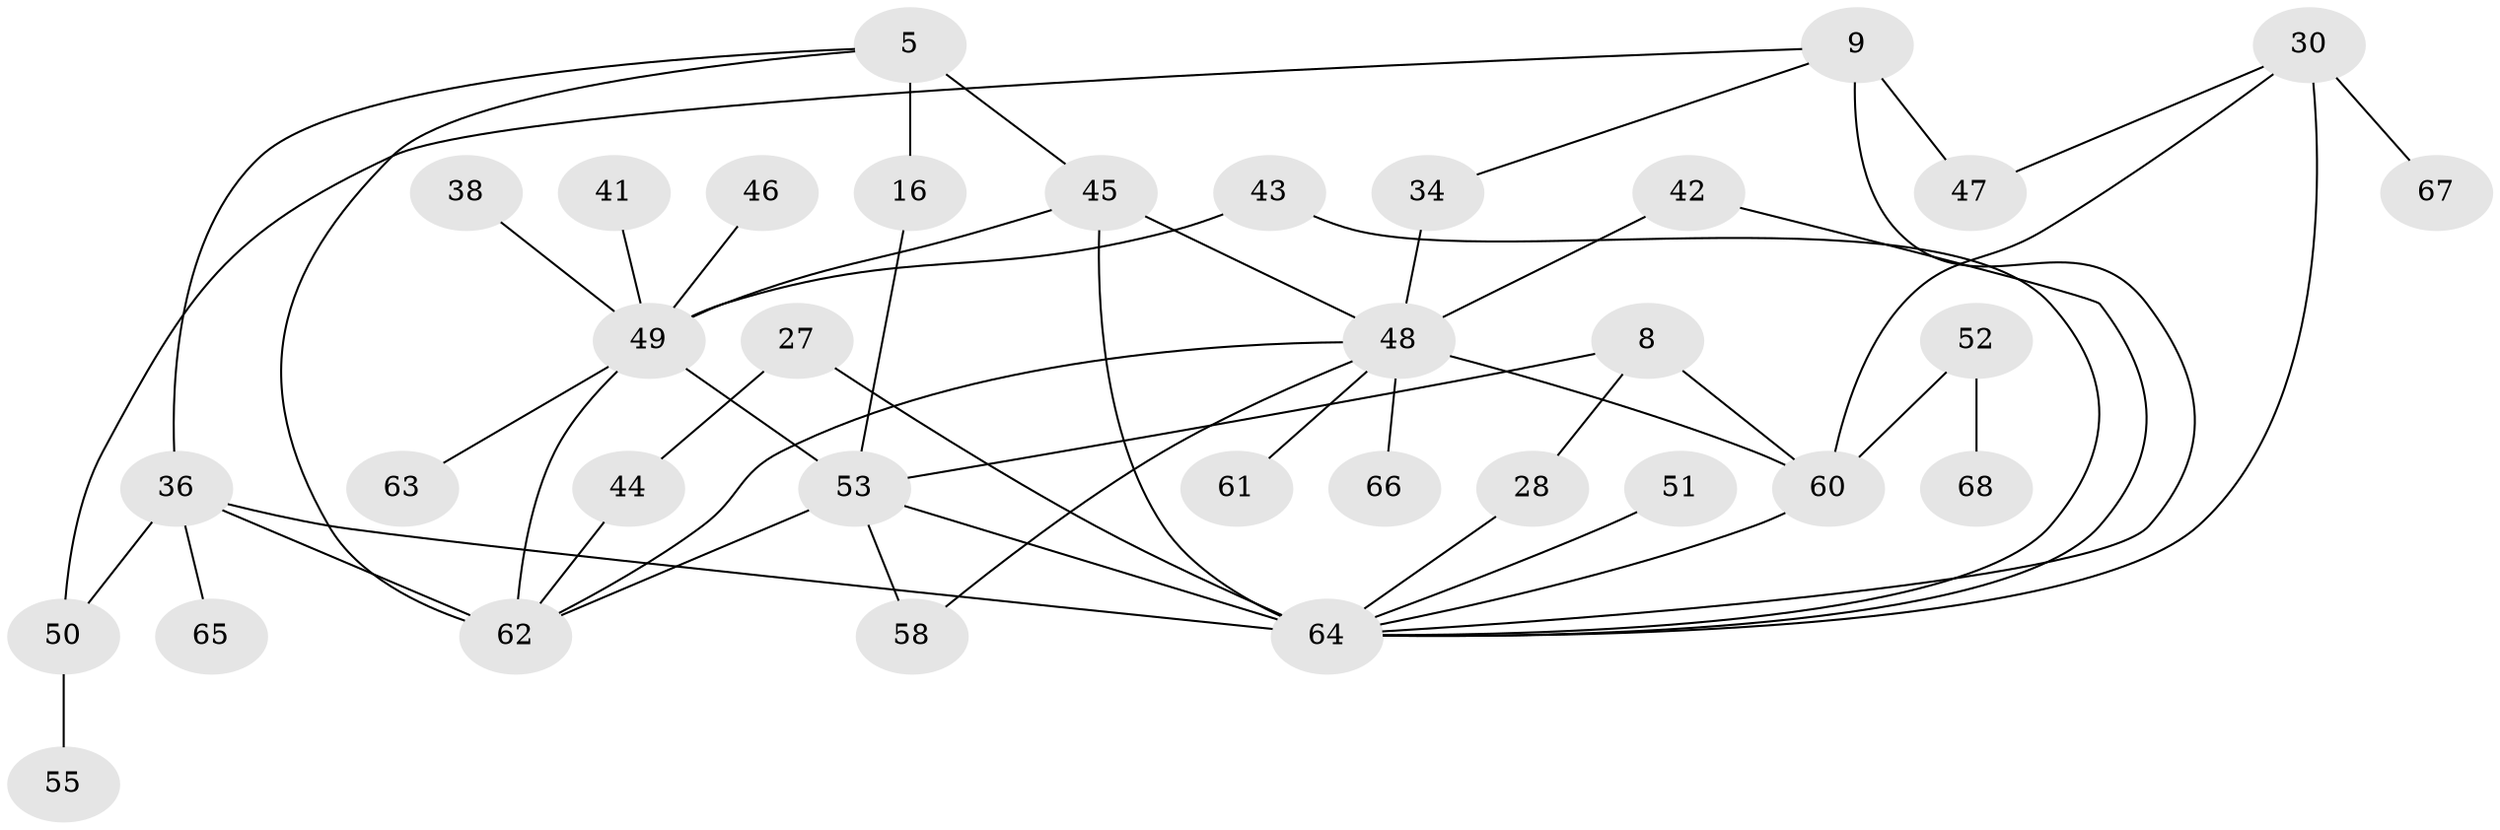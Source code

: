 // original degree distribution, {3: 0.25, 9: 0.014705882352941176, 4: 0.11764705882352941, 5: 0.10294117647058823, 6: 0.014705882352941176, 2: 0.3088235294117647, 1: 0.17647058823529413, 7: 0.014705882352941176}
// Generated by graph-tools (version 1.1) at 2025/41/03/09/25 04:41:26]
// undirected, 34 vertices, 51 edges
graph export_dot {
graph [start="1"]
  node [color=gray90,style=filled];
  5;
  8;
  9;
  16 [super="+13"];
  27;
  28 [super="+18"];
  30 [super="+29"];
  34;
  36 [super="+35+25"];
  38;
  41;
  42 [super="+22"];
  43;
  44;
  45;
  46;
  47 [super="+23"];
  48 [super="+37"];
  49 [super="+17+19"];
  50;
  51;
  52;
  53 [super="+6+11"];
  55;
  58;
  60 [super="+56+21"];
  61;
  62 [super="+57+32+59"];
  63;
  64 [super="+2+4+14+54"];
  65;
  66;
  67;
  68;
  5 -- 45;
  5 -- 16 [weight=2];
  5 -- 36;
  5 -- 62;
  8 -- 53;
  8 -- 28;
  8 -- 60 [weight=2];
  9 -- 34;
  9 -- 50;
  9 -- 47 [weight=2];
  9 -- 64;
  16 -- 53;
  27 -- 44;
  27 -- 64;
  28 -- 64;
  30 -- 67;
  30 -- 47;
  30 -- 64;
  30 -- 60;
  34 -- 48;
  36 -- 64 [weight=4];
  36 -- 65;
  36 -- 50;
  36 -- 62 [weight=2];
  38 -- 49;
  41 -- 49;
  42 -- 48;
  42 -- 64;
  43 -- 64;
  43 -- 49;
  44 -- 62;
  45 -- 48;
  45 -- 64;
  45 -- 49;
  46 -- 49;
  48 -- 60 [weight=3];
  48 -- 61;
  48 -- 58;
  48 -- 66;
  48 -- 62;
  49 -- 53 [weight=2];
  49 -- 63;
  49 -- 62;
  50 -- 55;
  51 -- 64;
  52 -- 68;
  52 -- 60;
  53 -- 64 [weight=2];
  53 -- 58;
  53 -- 62;
  60 -- 64 [weight=2];
}
